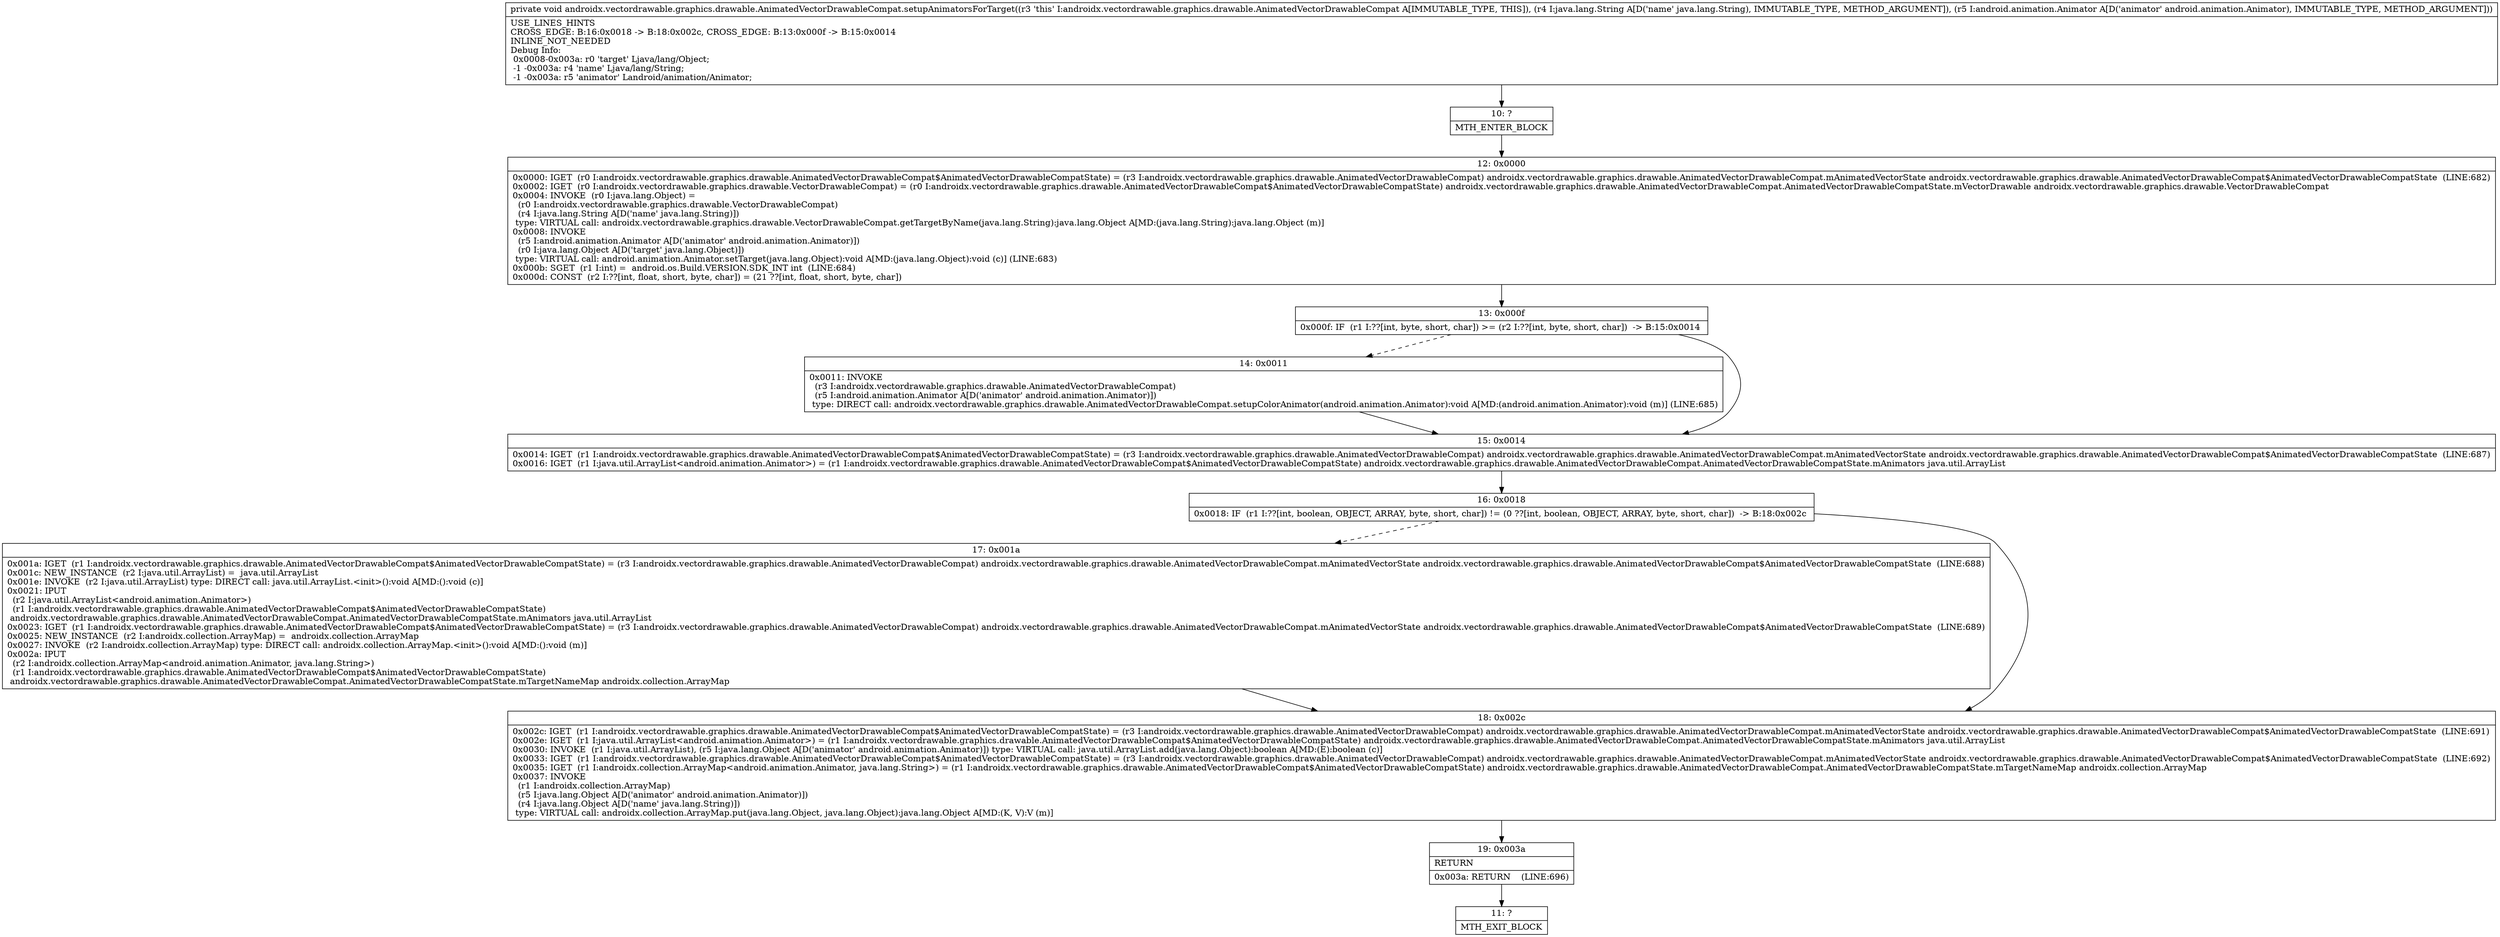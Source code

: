 digraph "CFG forandroidx.vectordrawable.graphics.drawable.AnimatedVectorDrawableCompat.setupAnimatorsForTarget(Ljava\/lang\/String;Landroid\/animation\/Animator;)V" {
Node_10 [shape=record,label="{10\:\ ?|MTH_ENTER_BLOCK\l}"];
Node_12 [shape=record,label="{12\:\ 0x0000|0x0000: IGET  (r0 I:androidx.vectordrawable.graphics.drawable.AnimatedVectorDrawableCompat$AnimatedVectorDrawableCompatState) = (r3 I:androidx.vectordrawable.graphics.drawable.AnimatedVectorDrawableCompat) androidx.vectordrawable.graphics.drawable.AnimatedVectorDrawableCompat.mAnimatedVectorState androidx.vectordrawable.graphics.drawable.AnimatedVectorDrawableCompat$AnimatedVectorDrawableCompatState  (LINE:682)\l0x0002: IGET  (r0 I:androidx.vectordrawable.graphics.drawable.VectorDrawableCompat) = (r0 I:androidx.vectordrawable.graphics.drawable.AnimatedVectorDrawableCompat$AnimatedVectorDrawableCompatState) androidx.vectordrawable.graphics.drawable.AnimatedVectorDrawableCompat.AnimatedVectorDrawableCompatState.mVectorDrawable androidx.vectordrawable.graphics.drawable.VectorDrawableCompat \l0x0004: INVOKE  (r0 I:java.lang.Object) = \l  (r0 I:androidx.vectordrawable.graphics.drawable.VectorDrawableCompat)\l  (r4 I:java.lang.String A[D('name' java.lang.String)])\l type: VIRTUAL call: androidx.vectordrawable.graphics.drawable.VectorDrawableCompat.getTargetByName(java.lang.String):java.lang.Object A[MD:(java.lang.String):java.lang.Object (m)]\l0x0008: INVOKE  \l  (r5 I:android.animation.Animator A[D('animator' android.animation.Animator)])\l  (r0 I:java.lang.Object A[D('target' java.lang.Object)])\l type: VIRTUAL call: android.animation.Animator.setTarget(java.lang.Object):void A[MD:(java.lang.Object):void (c)] (LINE:683)\l0x000b: SGET  (r1 I:int) =  android.os.Build.VERSION.SDK_INT int  (LINE:684)\l0x000d: CONST  (r2 I:??[int, float, short, byte, char]) = (21 ??[int, float, short, byte, char]) \l}"];
Node_13 [shape=record,label="{13\:\ 0x000f|0x000f: IF  (r1 I:??[int, byte, short, char]) \>= (r2 I:??[int, byte, short, char])  \-\> B:15:0x0014 \l}"];
Node_14 [shape=record,label="{14\:\ 0x0011|0x0011: INVOKE  \l  (r3 I:androidx.vectordrawable.graphics.drawable.AnimatedVectorDrawableCompat)\l  (r5 I:android.animation.Animator A[D('animator' android.animation.Animator)])\l type: DIRECT call: androidx.vectordrawable.graphics.drawable.AnimatedVectorDrawableCompat.setupColorAnimator(android.animation.Animator):void A[MD:(android.animation.Animator):void (m)] (LINE:685)\l}"];
Node_15 [shape=record,label="{15\:\ 0x0014|0x0014: IGET  (r1 I:androidx.vectordrawable.graphics.drawable.AnimatedVectorDrawableCompat$AnimatedVectorDrawableCompatState) = (r3 I:androidx.vectordrawable.graphics.drawable.AnimatedVectorDrawableCompat) androidx.vectordrawable.graphics.drawable.AnimatedVectorDrawableCompat.mAnimatedVectorState androidx.vectordrawable.graphics.drawable.AnimatedVectorDrawableCompat$AnimatedVectorDrawableCompatState  (LINE:687)\l0x0016: IGET  (r1 I:java.util.ArrayList\<android.animation.Animator\>) = (r1 I:androidx.vectordrawable.graphics.drawable.AnimatedVectorDrawableCompat$AnimatedVectorDrawableCompatState) androidx.vectordrawable.graphics.drawable.AnimatedVectorDrawableCompat.AnimatedVectorDrawableCompatState.mAnimators java.util.ArrayList \l}"];
Node_16 [shape=record,label="{16\:\ 0x0018|0x0018: IF  (r1 I:??[int, boolean, OBJECT, ARRAY, byte, short, char]) != (0 ??[int, boolean, OBJECT, ARRAY, byte, short, char])  \-\> B:18:0x002c \l}"];
Node_17 [shape=record,label="{17\:\ 0x001a|0x001a: IGET  (r1 I:androidx.vectordrawable.graphics.drawable.AnimatedVectorDrawableCompat$AnimatedVectorDrawableCompatState) = (r3 I:androidx.vectordrawable.graphics.drawable.AnimatedVectorDrawableCompat) androidx.vectordrawable.graphics.drawable.AnimatedVectorDrawableCompat.mAnimatedVectorState androidx.vectordrawable.graphics.drawable.AnimatedVectorDrawableCompat$AnimatedVectorDrawableCompatState  (LINE:688)\l0x001c: NEW_INSTANCE  (r2 I:java.util.ArrayList) =  java.util.ArrayList \l0x001e: INVOKE  (r2 I:java.util.ArrayList) type: DIRECT call: java.util.ArrayList.\<init\>():void A[MD:():void (c)]\l0x0021: IPUT  \l  (r2 I:java.util.ArrayList\<android.animation.Animator\>)\l  (r1 I:androidx.vectordrawable.graphics.drawable.AnimatedVectorDrawableCompat$AnimatedVectorDrawableCompatState)\l androidx.vectordrawable.graphics.drawable.AnimatedVectorDrawableCompat.AnimatedVectorDrawableCompatState.mAnimators java.util.ArrayList \l0x0023: IGET  (r1 I:androidx.vectordrawable.graphics.drawable.AnimatedVectorDrawableCompat$AnimatedVectorDrawableCompatState) = (r3 I:androidx.vectordrawable.graphics.drawable.AnimatedVectorDrawableCompat) androidx.vectordrawable.graphics.drawable.AnimatedVectorDrawableCompat.mAnimatedVectorState androidx.vectordrawable.graphics.drawable.AnimatedVectorDrawableCompat$AnimatedVectorDrawableCompatState  (LINE:689)\l0x0025: NEW_INSTANCE  (r2 I:androidx.collection.ArrayMap) =  androidx.collection.ArrayMap \l0x0027: INVOKE  (r2 I:androidx.collection.ArrayMap) type: DIRECT call: androidx.collection.ArrayMap.\<init\>():void A[MD:():void (m)]\l0x002a: IPUT  \l  (r2 I:androidx.collection.ArrayMap\<android.animation.Animator, java.lang.String\>)\l  (r1 I:androidx.vectordrawable.graphics.drawable.AnimatedVectorDrawableCompat$AnimatedVectorDrawableCompatState)\l androidx.vectordrawable.graphics.drawable.AnimatedVectorDrawableCompat.AnimatedVectorDrawableCompatState.mTargetNameMap androidx.collection.ArrayMap \l}"];
Node_18 [shape=record,label="{18\:\ 0x002c|0x002c: IGET  (r1 I:androidx.vectordrawable.graphics.drawable.AnimatedVectorDrawableCompat$AnimatedVectorDrawableCompatState) = (r3 I:androidx.vectordrawable.graphics.drawable.AnimatedVectorDrawableCompat) androidx.vectordrawable.graphics.drawable.AnimatedVectorDrawableCompat.mAnimatedVectorState androidx.vectordrawable.graphics.drawable.AnimatedVectorDrawableCompat$AnimatedVectorDrawableCompatState  (LINE:691)\l0x002e: IGET  (r1 I:java.util.ArrayList\<android.animation.Animator\>) = (r1 I:androidx.vectordrawable.graphics.drawable.AnimatedVectorDrawableCompat$AnimatedVectorDrawableCompatState) androidx.vectordrawable.graphics.drawable.AnimatedVectorDrawableCompat.AnimatedVectorDrawableCompatState.mAnimators java.util.ArrayList \l0x0030: INVOKE  (r1 I:java.util.ArrayList), (r5 I:java.lang.Object A[D('animator' android.animation.Animator)]) type: VIRTUAL call: java.util.ArrayList.add(java.lang.Object):boolean A[MD:(E):boolean (c)]\l0x0033: IGET  (r1 I:androidx.vectordrawable.graphics.drawable.AnimatedVectorDrawableCompat$AnimatedVectorDrawableCompatState) = (r3 I:androidx.vectordrawable.graphics.drawable.AnimatedVectorDrawableCompat) androidx.vectordrawable.graphics.drawable.AnimatedVectorDrawableCompat.mAnimatedVectorState androidx.vectordrawable.graphics.drawable.AnimatedVectorDrawableCompat$AnimatedVectorDrawableCompatState  (LINE:692)\l0x0035: IGET  (r1 I:androidx.collection.ArrayMap\<android.animation.Animator, java.lang.String\>) = (r1 I:androidx.vectordrawable.graphics.drawable.AnimatedVectorDrawableCompat$AnimatedVectorDrawableCompatState) androidx.vectordrawable.graphics.drawable.AnimatedVectorDrawableCompat.AnimatedVectorDrawableCompatState.mTargetNameMap androidx.collection.ArrayMap \l0x0037: INVOKE  \l  (r1 I:androidx.collection.ArrayMap)\l  (r5 I:java.lang.Object A[D('animator' android.animation.Animator)])\l  (r4 I:java.lang.Object A[D('name' java.lang.String)])\l type: VIRTUAL call: androidx.collection.ArrayMap.put(java.lang.Object, java.lang.Object):java.lang.Object A[MD:(K, V):V (m)]\l}"];
Node_19 [shape=record,label="{19\:\ 0x003a|RETURN\l|0x003a: RETURN    (LINE:696)\l}"];
Node_11 [shape=record,label="{11\:\ ?|MTH_EXIT_BLOCK\l}"];
MethodNode[shape=record,label="{private void androidx.vectordrawable.graphics.drawable.AnimatedVectorDrawableCompat.setupAnimatorsForTarget((r3 'this' I:androidx.vectordrawable.graphics.drawable.AnimatedVectorDrawableCompat A[IMMUTABLE_TYPE, THIS]), (r4 I:java.lang.String A[D('name' java.lang.String), IMMUTABLE_TYPE, METHOD_ARGUMENT]), (r5 I:android.animation.Animator A[D('animator' android.animation.Animator), IMMUTABLE_TYPE, METHOD_ARGUMENT]))  | USE_LINES_HINTS\lCROSS_EDGE: B:16:0x0018 \-\> B:18:0x002c, CROSS_EDGE: B:13:0x000f \-\> B:15:0x0014\lINLINE_NOT_NEEDED\lDebug Info:\l  0x0008\-0x003a: r0 'target' Ljava\/lang\/Object;\l  \-1 \-0x003a: r4 'name' Ljava\/lang\/String;\l  \-1 \-0x003a: r5 'animator' Landroid\/animation\/Animator;\l}"];
MethodNode -> Node_10;Node_10 -> Node_12;
Node_12 -> Node_13;
Node_13 -> Node_14[style=dashed];
Node_13 -> Node_15;
Node_14 -> Node_15;
Node_15 -> Node_16;
Node_16 -> Node_17[style=dashed];
Node_16 -> Node_18;
Node_17 -> Node_18;
Node_18 -> Node_19;
Node_19 -> Node_11;
}

